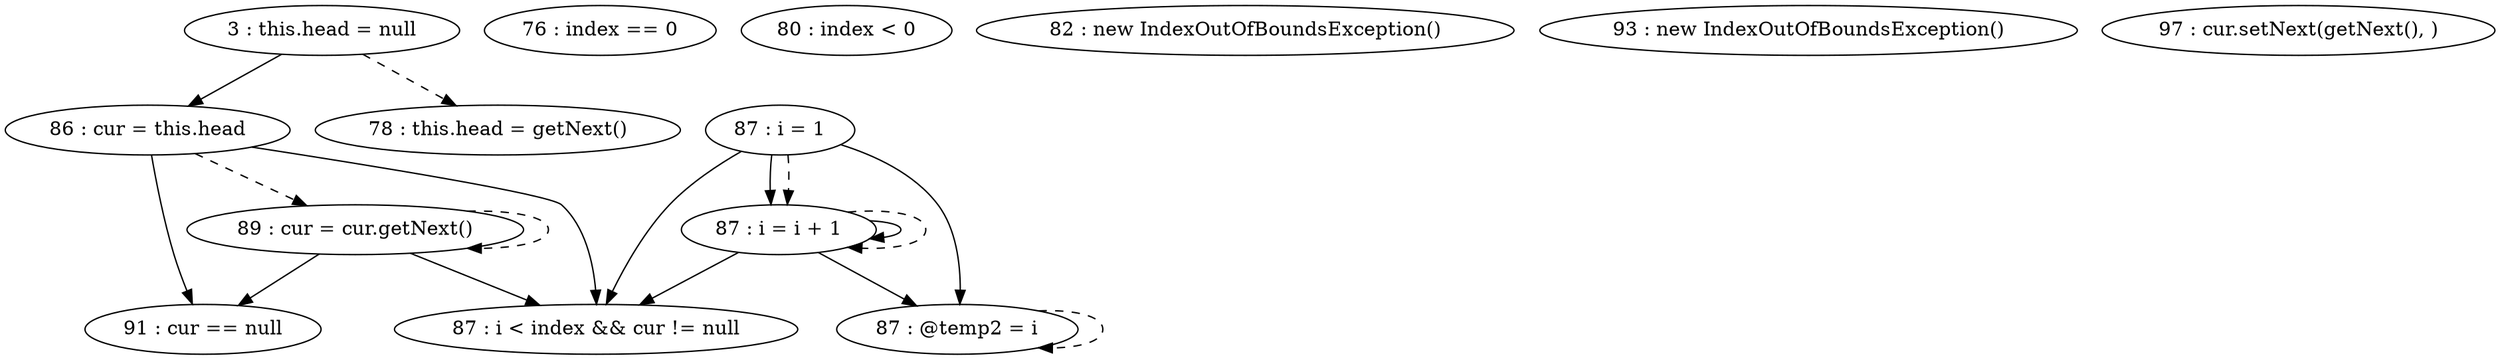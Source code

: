 digraph G {
"3 : this.head = null"
"3 : this.head = null" -> "86 : cur = this.head"
"3 : this.head = null" -> "78 : this.head = getNext()" [style=dashed]
"76 : index == 0"
"78 : this.head = getNext()"
"80 : index < 0"
"82 : new IndexOutOfBoundsException()"
"86 : cur = this.head"
"86 : cur = this.head" -> "91 : cur == null"
"86 : cur = this.head" -> "87 : i < index && cur != null"
"86 : cur = this.head" -> "89 : cur = cur.getNext()" [style=dashed]
"87 : i = 1"
"87 : i = 1" -> "87 : @temp2 = i"
"87 : i = 1" -> "87 : i < index && cur != null"
"87 : i = 1" -> "87 : i = i + 1"
"87 : i = 1" -> "87 : i = i + 1" [style=dashed]
"87 : i < index && cur != null"
"89 : cur = cur.getNext()"
"89 : cur = cur.getNext()" -> "91 : cur == null"
"89 : cur = cur.getNext()" -> "87 : i < index && cur != null"
"89 : cur = cur.getNext()" -> "89 : cur = cur.getNext()" [style=dashed]
"87 : @temp2 = i"
"87 : @temp2 = i" -> "87 : @temp2 = i" [style=dashed]
"87 : i = i + 1"
"87 : i = i + 1" -> "87 : @temp2 = i"
"87 : i = i + 1" -> "87 : i < index && cur != null"
"87 : i = i + 1" -> "87 : i = i + 1"
"87 : i = i + 1" -> "87 : i = i + 1" [style=dashed]
"91 : cur == null"
"93 : new IndexOutOfBoundsException()"
"97 : cur.setNext(getNext(), )"
}
